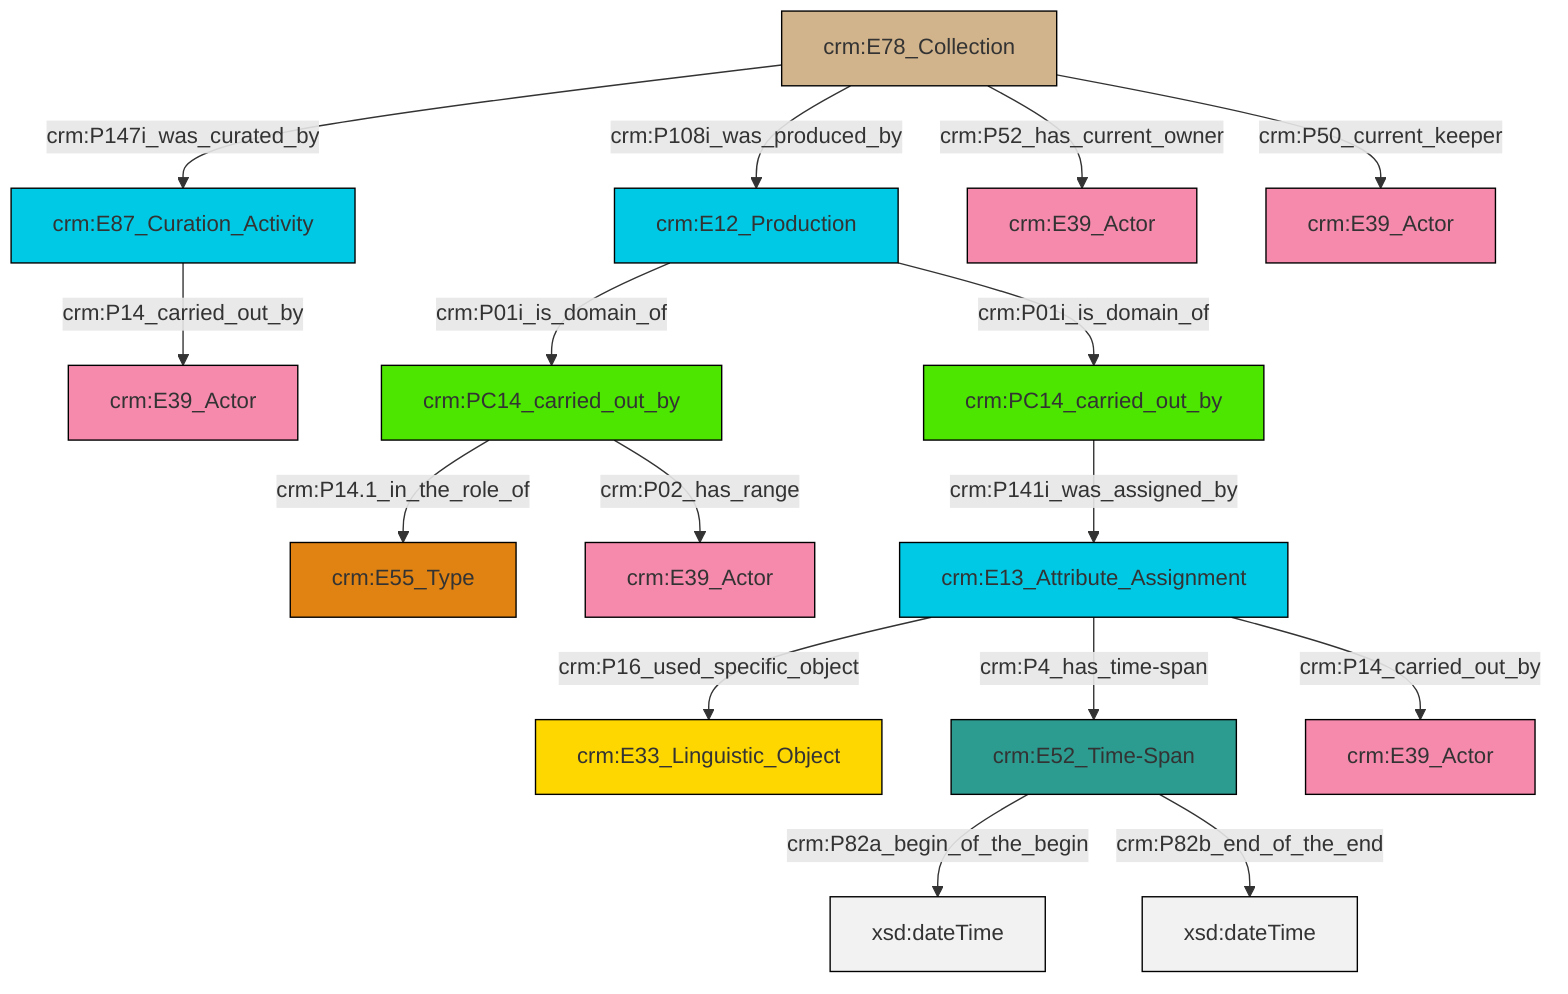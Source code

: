 graph TD
classDef Literal fill:#f2f2f2,stroke:#000000;
classDef CRM_Entity fill:#FFFFFF,stroke:#000000;
classDef Temporal_Entity fill:#00C9E6, stroke:#000000;
classDef Type fill:#E18312, stroke:#000000;
classDef Time-Span fill:#2C9C91, stroke:#000000;
classDef Appellation fill:#FFEB7F, stroke:#000000;
classDef Place fill:#008836, stroke:#000000;
classDef Persistent_Item fill:#B266B2, stroke:#000000;
classDef Conceptual_Object fill:#FFD700, stroke:#000000;
classDef Physical_Thing fill:#D2B48C, stroke:#000000;
classDef Actor fill:#f58aad, stroke:#000000;
classDef PC_Classes fill:#4ce600, stroke:#000000;
classDef Multi fill:#cccccc,stroke:#000000;

0["crm:PC14_carried_out_by"]:::PC_Classes -->|crm:P14.1_in_the_role_of| 1["crm:E55_Type"]:::Type
8["crm:E52_Time-Span"]:::Time-Span -->|crm:P82a_begin_of_the_begin| 9[xsd:dateTime]:::Literal
5["crm:E78_Collection"]:::Physical_Thing -->|crm:P147i_was_curated_by| 10["crm:E87_Curation_Activity"]:::Temporal_Entity
14["crm:E13_Attribute_Assignment"]:::Temporal_Entity -->|crm:P16_used_specific_object| 15["crm:E33_Linguistic_Object"]:::Conceptual_Object
14["crm:E13_Attribute_Assignment"]:::Temporal_Entity -->|crm:P4_has_time-span| 8["crm:E52_Time-Span"]:::Time-Span
0["crm:PC14_carried_out_by"]:::PC_Classes -->|crm:P02_has_range| 22["crm:E39_Actor"]:::Actor
5["crm:E78_Collection"]:::Physical_Thing -->|crm:P108i_was_produced_by| 17["crm:E12_Production"]:::Temporal_Entity
5["crm:E78_Collection"]:::Physical_Thing -->|crm:P52_has_current_owner| 23["crm:E39_Actor"]:::Actor
8["crm:E52_Time-Span"]:::Time-Span -->|crm:P82b_end_of_the_end| 25[xsd:dateTime]:::Literal
3["crm:PC14_carried_out_by"]:::PC_Classes -->|crm:P141i_was_assigned_by| 14["crm:E13_Attribute_Assignment"]:::Temporal_Entity
17["crm:E12_Production"]:::Temporal_Entity -->|crm:P01i_is_domain_of| 0["crm:PC14_carried_out_by"]:::PC_Classes
17["crm:E12_Production"]:::Temporal_Entity -->|crm:P01i_is_domain_of| 3["crm:PC14_carried_out_by"]:::PC_Classes
5["crm:E78_Collection"]:::Physical_Thing -->|crm:P50_current_keeper| 26["crm:E39_Actor"]:::Actor
14["crm:E13_Attribute_Assignment"]:::Temporal_Entity -->|crm:P14_carried_out_by| 12["crm:E39_Actor"]:::Actor
10["crm:E87_Curation_Activity"]:::Temporal_Entity -->|crm:P14_carried_out_by| 19["crm:E39_Actor"]:::Actor